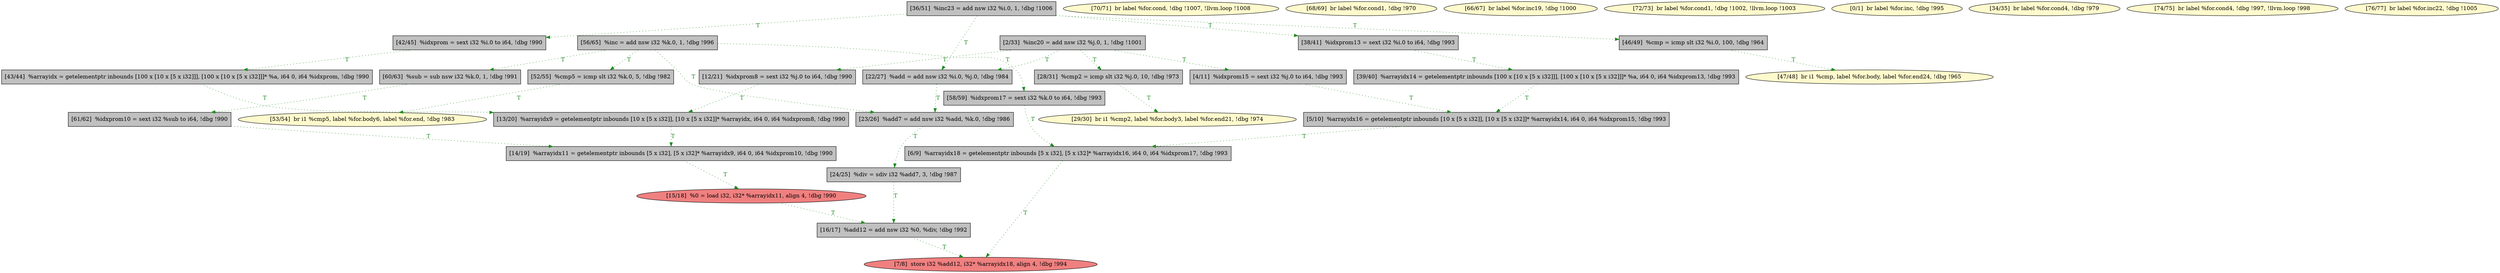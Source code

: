 
digraph G {


node458 [fillcolor=grey,label="[38/41]  %idxprom13 = sext i32 %i.0 to i64, !dbg !993",shape=rectangle,style=filled ]
node457 [fillcolor=lemonchiffon,label="[70/71]  br label %for.cond, !dbg !1007, !llvm.loop !1008",shape=ellipse,style=filled ]
node456 [fillcolor=grey,label="[28/31]  %cmp2 = icmp slt i32 %j.0, 10, !dbg !973",shape=rectangle,style=filled ]
node459 [fillcolor=grey,label="[46/49]  %cmp = icmp slt i32 %i.0, 100, !dbg !964",shape=rectangle,style=filled ]
node455 [fillcolor=lemonchiffon,label="[29/30]  br i1 %cmp2, label %for.body3, label %for.end21, !dbg !974",shape=ellipse,style=filled ]
node454 [fillcolor=grey,label="[5/10]  %arrayidx16 = getelementptr inbounds [10 x [5 x i32]], [10 x [5 x i32]]* %arrayidx14, i64 0, i64 %idxprom15, !dbg !993",shape=rectangle,style=filled ]
node453 [fillcolor=grey,label="[22/27]  %add = add nsw i32 %i.0, %j.0, !dbg !984",shape=rectangle,style=filled ]
node450 [fillcolor=grey,label="[23/26]  %add7 = add nsw i32 %add, %k.0, !dbg !986",shape=rectangle,style=filled ]
node449 [fillcolor=grey,label="[4/11]  %idxprom15 = sext i32 %j.0 to i64, !dbg !993",shape=rectangle,style=filled ]
node446 [fillcolor=grey,label="[12/21]  %idxprom8 = sext i32 %j.0 to i64, !dbg !990",shape=rectangle,style=filled ]
node443 [fillcolor=lemonchiffon,label="[68/69]  br label %for.cond1, !dbg !970",shape=ellipse,style=filled ]
node442 [fillcolor=lemonchiffon,label="[66/67]  br label %for.inc19, !dbg !1000",shape=ellipse,style=filled ]
node441 [fillcolor=lemonchiffon,label="[53/54]  br i1 %cmp5, label %for.body6, label %for.end, !dbg !983",shape=ellipse,style=filled ]
node440 [fillcolor=lemonchiffon,label="[72/73]  br label %for.cond1, !dbg !1002, !llvm.loop !1003",shape=ellipse,style=filled ]
node445 [fillcolor=lemonchiffon,label="[0/1]  br label %for.inc, !dbg !995",shape=ellipse,style=filled ]
node429 [fillcolor=grey,label="[14/19]  %arrayidx11 = getelementptr inbounds [5 x i32], [5 x i32]* %arrayidx9, i64 0, i64 %idxprom10, !dbg !990",shape=rectangle,style=filled ]
node427 [fillcolor=grey,label="[36/51]  %inc23 = add nsw i32 %i.0, 1, !dbg !1006",shape=rectangle,style=filled ]
node448 [fillcolor=lightcoral,label="[15/18]  %0 = load i32, i32* %arrayidx11, align 4, !dbg !990",shape=ellipse,style=filled ]
node426 [fillcolor=lightcoral,label="[7/8]  store i32 %add12, i32* %arrayidx18, align 4, !dbg !994",shape=ellipse,style=filled ]
node428 [fillcolor=lemonchiffon,label="[34/35]  br label %for.cond4, !dbg !979",shape=ellipse,style=filled ]
node438 [fillcolor=grey,label="[58/59]  %idxprom17 = sext i32 %k.0 to i64, !dbg !993",shape=rectangle,style=filled ]
node451 [fillcolor=grey,label="[39/40]  %arrayidx14 = getelementptr inbounds [100 x [10 x [5 x i32]]], [100 x [10 x [5 x i32]]]* %a, i64 0, i64 %idxprom13, !dbg !993",shape=rectangle,style=filled ]
node424 [fillcolor=grey,label="[42/45]  %idxprom = sext i32 %i.0 to i64, !dbg !990",shape=rectangle,style=filled ]
node425 [fillcolor=lemonchiffon,label="[47/48]  br i1 %cmp, label %for.body, label %for.end24, !dbg !965",shape=ellipse,style=filled ]
node431 [fillcolor=grey,label="[13/20]  %arrayidx9 = getelementptr inbounds [10 x [5 x i32]], [10 x [5 x i32]]* %arrayidx, i64 0, i64 %idxprom8, !dbg !990",shape=rectangle,style=filled ]
node437 [fillcolor=grey,label="[43/44]  %arrayidx = getelementptr inbounds [100 x [10 x [5 x i32]]], [100 x [10 x [5 x i32]]]* %a, i64 0, i64 %idxprom, !dbg !990",shape=rectangle,style=filled ]
node452 [fillcolor=grey,label="[2/33]  %inc20 = add nsw i32 %j.0, 1, !dbg !1001",shape=rectangle,style=filled ]
node444 [fillcolor=grey,label="[24/25]  %div = sdiv i32 %add7, 3, !dbg !987",shape=rectangle,style=filled ]
node433 [fillcolor=grey,label="[60/63]  %sub = sub nsw i32 %k.0, 1, !dbg !991",shape=rectangle,style=filled ]
node432 [fillcolor=grey,label="[61/62]  %idxprom10 = sext i32 %sub to i64, !dbg !990",shape=rectangle,style=filled ]
node434 [fillcolor=grey,label="[56/65]  %inc = add nsw i32 %k.0, 1, !dbg !996",shape=rectangle,style=filled ]
node430 [fillcolor=grey,label="[52/55]  %cmp5 = icmp slt i32 %k.0, 5, !dbg !982",shape=rectangle,style=filled ]
node435 [fillcolor=grey,label="[16/17]  %add12 = add nsw i32 %0, %div, !dbg !992",shape=rectangle,style=filled ]
node436 [fillcolor=lemonchiffon,label="[74/75]  br label %for.cond4, !dbg !997, !llvm.loop !998",shape=ellipse,style=filled ]
node447 [fillcolor=grey,label="[6/9]  %arrayidx18 = getelementptr inbounds [5 x i32], [5 x i32]* %arrayidx16, i64 0, i64 %idxprom17, !dbg !993",shape=rectangle,style=filled ]
node439 [fillcolor=lemonchiffon,label="[76/77]  br label %for.inc22, !dbg !1005",shape=ellipse,style=filled ]

node454->node447 [style=dotted,color=forestgreen,label="T",fontcolor=forestgreen ]
node452->node446 [style=dotted,color=forestgreen,label="T",fontcolor=forestgreen ]
node458->node451 [style=dotted,color=forestgreen,label="T",fontcolor=forestgreen ]
node452->node456 [style=dotted,color=forestgreen,label="T",fontcolor=forestgreen ]
node456->node455 [style=dotted,color=forestgreen,label="T",fontcolor=forestgreen ]
node449->node454 [style=dotted,color=forestgreen,label="T",fontcolor=forestgreen ]
node452->node453 [style=dotted,color=forestgreen,label="T",fontcolor=forestgreen ]
node424->node437 [style=dotted,color=forestgreen,label="T",fontcolor=forestgreen ]
node444->node435 [style=dotted,color=forestgreen,label="T",fontcolor=forestgreen ]
node446->node431 [style=dotted,color=forestgreen,label="T",fontcolor=forestgreen ]
node452->node449 [style=dotted,color=forestgreen,label="T",fontcolor=forestgreen ]
node432->node429 [style=dotted,color=forestgreen,label="T",fontcolor=forestgreen ]
node429->node448 [style=dotted,color=forestgreen,label="T",fontcolor=forestgreen ]
node427->node424 [style=dotted,color=forestgreen,label="T",fontcolor=forestgreen ]
node438->node447 [style=dotted,color=forestgreen,label="T",fontcolor=forestgreen ]
node459->node425 [style=dotted,color=forestgreen,label="T",fontcolor=forestgreen ]
node427->node459 [style=dotted,color=forestgreen,label="T",fontcolor=forestgreen ]
node434->node438 [style=dotted,color=forestgreen,label="T",fontcolor=forestgreen ]
node427->node453 [style=dotted,color=forestgreen,label="T",fontcolor=forestgreen ]
node431->node429 [style=dotted,color=forestgreen,label="T",fontcolor=forestgreen ]
node453->node450 [style=dotted,color=forestgreen,label="T",fontcolor=forestgreen ]
node427->node458 [style=dotted,color=forestgreen,label="T",fontcolor=forestgreen ]
node447->node426 [style=dotted,color=forestgreen,label="T",fontcolor=forestgreen ]
node433->node432 [style=dotted,color=forestgreen,label="T",fontcolor=forestgreen ]
node437->node431 [style=dotted,color=forestgreen,label="T",fontcolor=forestgreen ]
node434->node433 [style=dotted,color=forestgreen,label="T",fontcolor=forestgreen ]
node434->node450 [style=dotted,color=forestgreen,label="T",fontcolor=forestgreen ]
node434->node430 [style=dotted,color=forestgreen,label="T",fontcolor=forestgreen ]
node448->node435 [style=dotted,color=forestgreen,label="T",fontcolor=forestgreen ]
node430->node441 [style=dotted,color=forestgreen,label="T",fontcolor=forestgreen ]
node435->node426 [style=dotted,color=forestgreen,label="T",fontcolor=forestgreen ]
node451->node454 [style=dotted,color=forestgreen,label="T",fontcolor=forestgreen ]
node450->node444 [style=dotted,color=forestgreen,label="T",fontcolor=forestgreen ]


}
